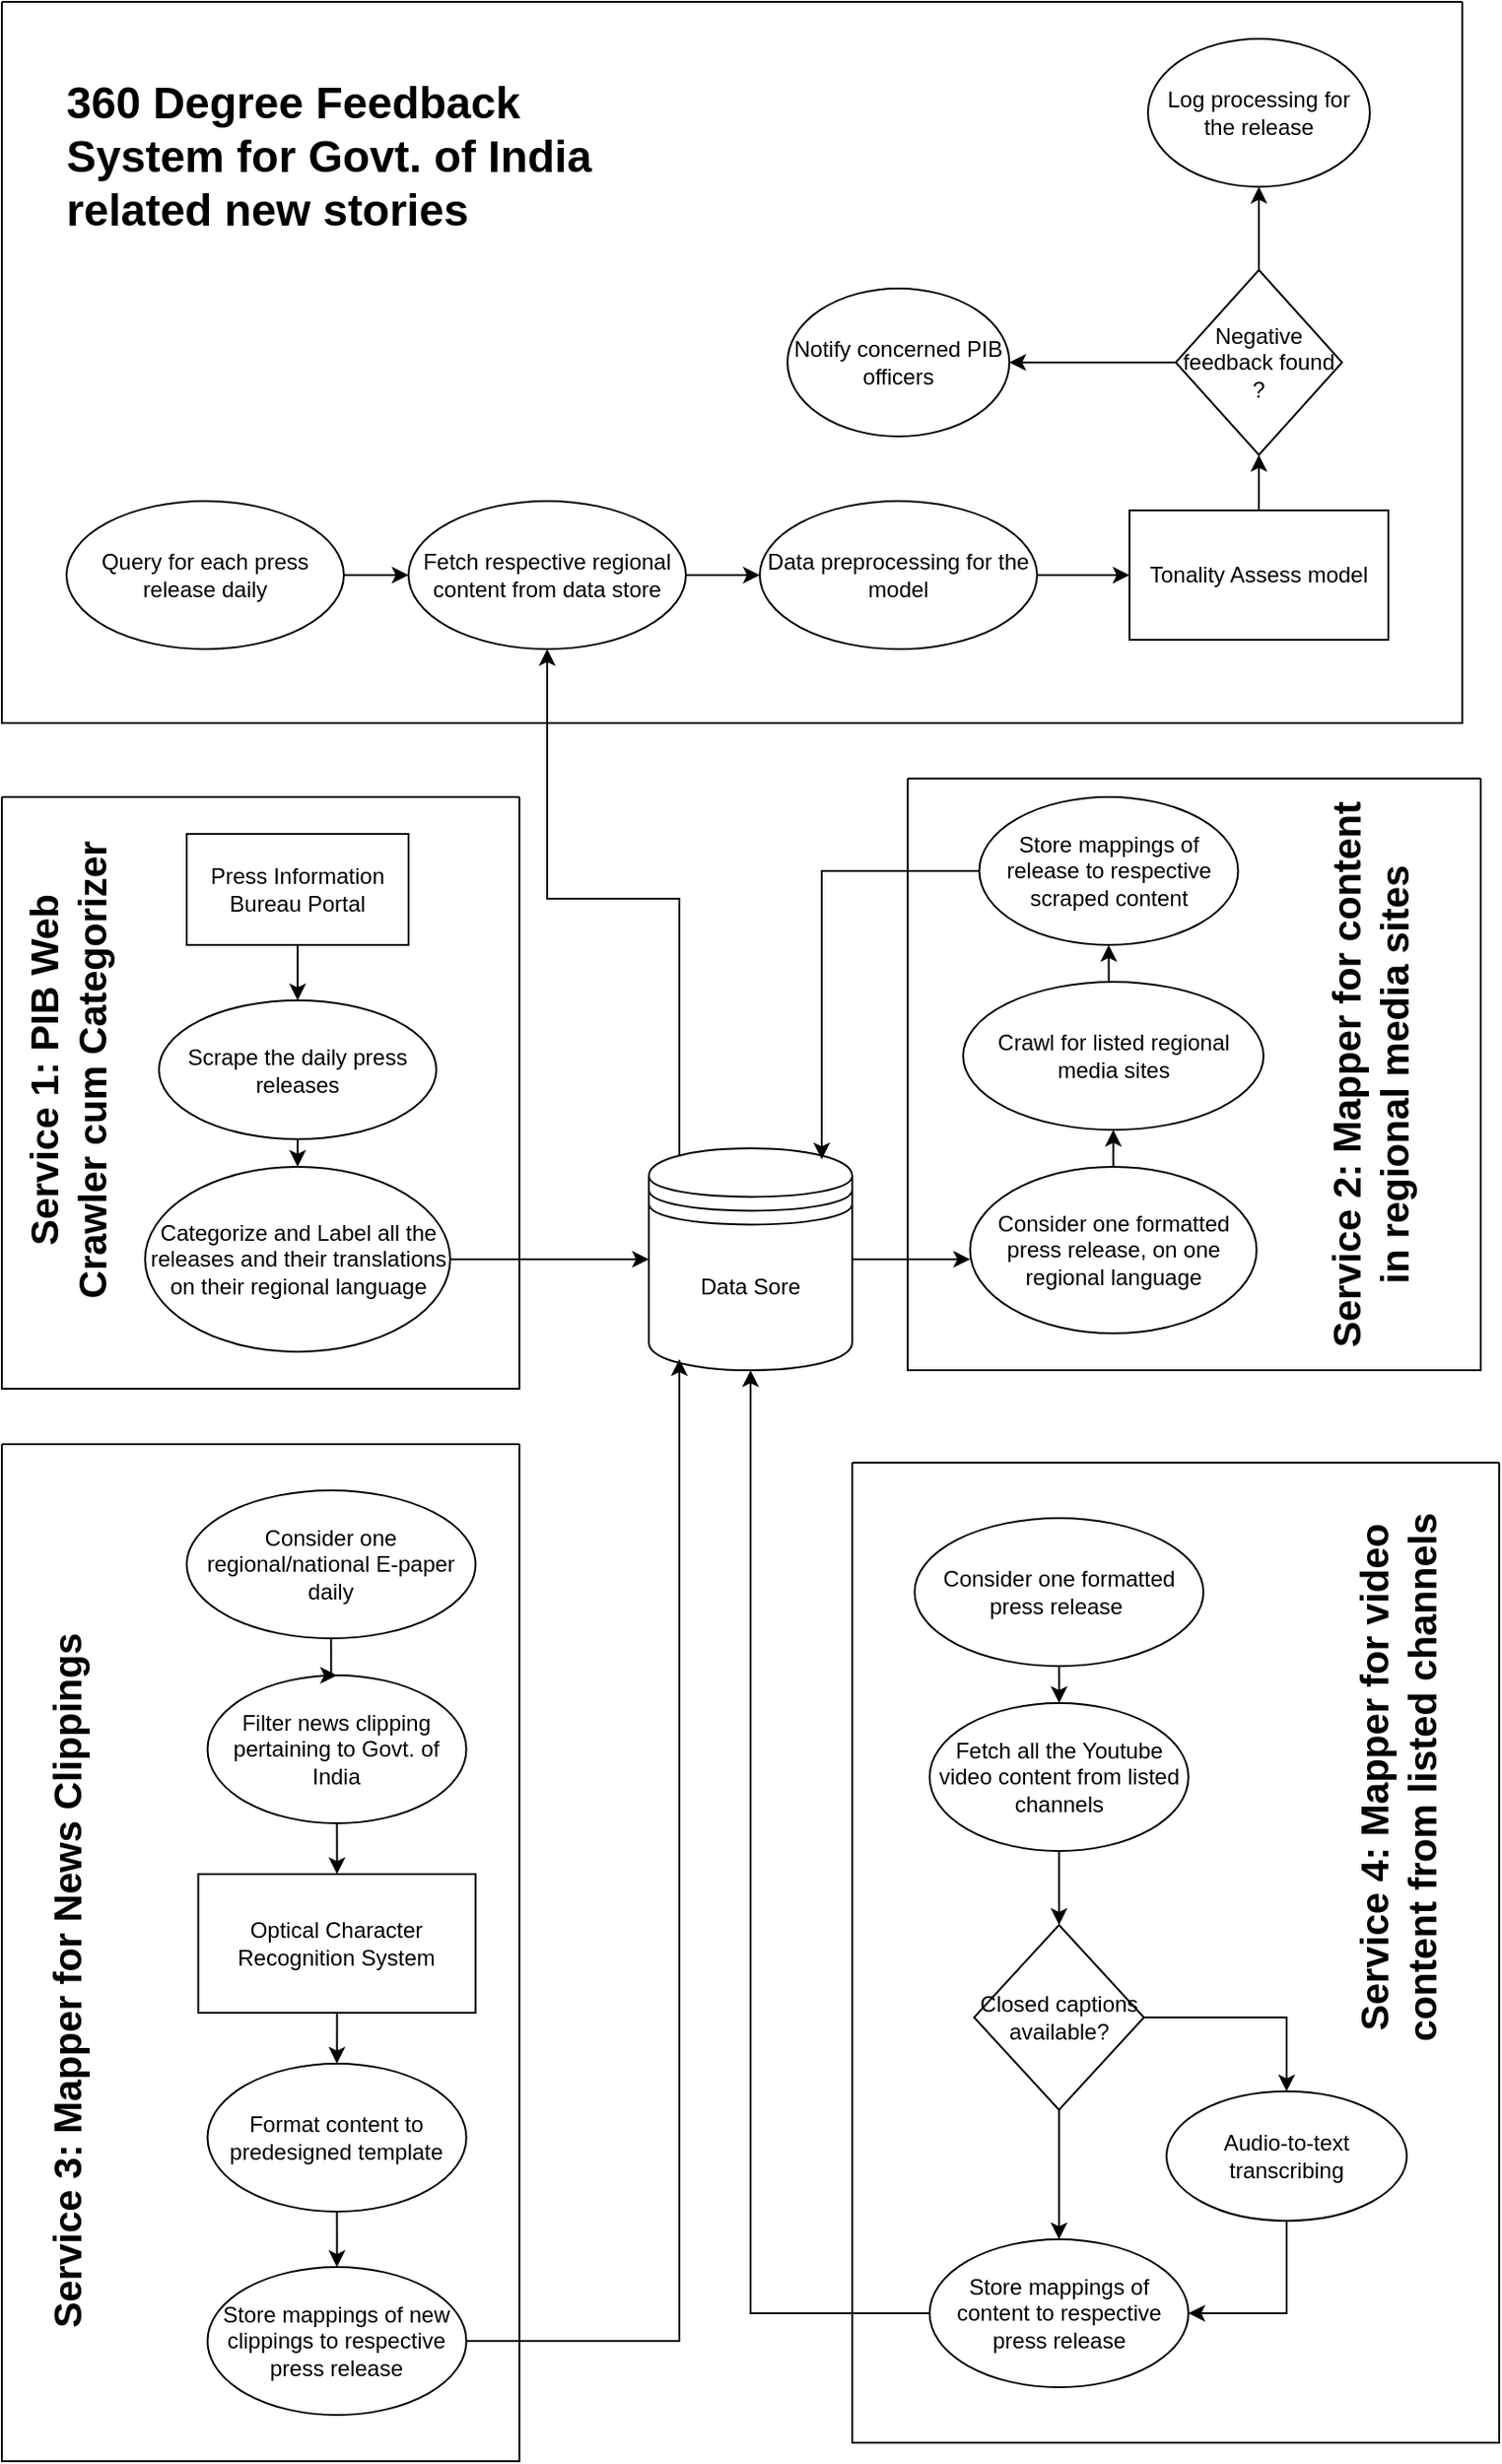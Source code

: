 <mxfile version="21.7.5" type="github">
  <diagram name="Page-1" id="0AYOIU8UFdU1Bn_cYIXu">
    <mxGraphModel dx="2333" dy="1287" grid="1" gridSize="10" guides="1" tooltips="1" connect="1" arrows="1" fold="1" page="1" pageScale="1" pageWidth="850" pageHeight="1100" math="0" shadow="0">
      <root>
        <mxCell id="0" />
        <mxCell id="1" parent="0" />
        <mxCell id="JGWyUceezzUZhylvgXF7-23" style="edgeStyle=orthogonalEdgeStyle;rounded=0;orthogonalLoop=1;jettySize=auto;html=1;entryX=0;entryY=0.556;entryDx=0;entryDy=0;entryPerimeter=0;" edge="1" parent="1" source="JGWyUceezzUZhylvgXF7-17" target="JGWyUceezzUZhylvgXF7-22">
          <mxGeometry relative="1" as="geometry" />
        </mxCell>
        <mxCell id="JGWyUceezzUZhylvgXF7-91" style="edgeStyle=orthogonalEdgeStyle;rounded=0;orthogonalLoop=1;jettySize=auto;html=1;exitX=0.15;exitY=0.05;exitDx=0;exitDy=0;exitPerimeter=0;entryX=0.5;entryY=1;entryDx=0;entryDy=0;" edge="1" parent="1" source="JGWyUceezzUZhylvgXF7-17" target="JGWyUceezzUZhylvgXF7-86">
          <mxGeometry relative="1" as="geometry" />
        </mxCell>
        <mxCell id="JGWyUceezzUZhylvgXF7-17" value="" style="shape=datastore;whiteSpace=wrap;html=1;" vertex="1" parent="1">
          <mxGeometry x="590" y="810" width="110" height="120" as="geometry" />
        </mxCell>
        <mxCell id="JGWyUceezzUZhylvgXF7-18" value="" style="swimlane;startSize=0;" vertex="1" parent="1">
          <mxGeometry x="240" y="620" width="280" height="320" as="geometry" />
        </mxCell>
        <mxCell id="JGWyUceezzUZhylvgXF7-26" value="" style="edgeStyle=orthogonalEdgeStyle;rounded=0;orthogonalLoop=1;jettySize=auto;html=1;" edge="1" parent="JGWyUceezzUZhylvgXF7-18" source="JGWyUceezzUZhylvgXF7-1" target="JGWyUceezzUZhylvgXF7-2">
          <mxGeometry relative="1" as="geometry" />
        </mxCell>
        <mxCell id="JGWyUceezzUZhylvgXF7-1" value="Press Information Bureau Portal" style="rounded=0;whiteSpace=wrap;html=1;" vertex="1" parent="JGWyUceezzUZhylvgXF7-18">
          <mxGeometry x="100" y="20" width="120" height="60" as="geometry" />
        </mxCell>
        <mxCell id="JGWyUceezzUZhylvgXF7-27" style="edgeStyle=orthogonalEdgeStyle;rounded=0;orthogonalLoop=1;jettySize=auto;html=1;exitX=0.5;exitY=1;exitDx=0;exitDy=0;entryX=0.5;entryY=0;entryDx=0;entryDy=0;" edge="1" parent="JGWyUceezzUZhylvgXF7-18" source="JGWyUceezzUZhylvgXF7-2" target="JGWyUceezzUZhylvgXF7-3">
          <mxGeometry relative="1" as="geometry" />
        </mxCell>
        <mxCell id="JGWyUceezzUZhylvgXF7-2" value="Scrape the daily press releases" style="ellipse;whiteSpace=wrap;html=1;" vertex="1" parent="JGWyUceezzUZhylvgXF7-18">
          <mxGeometry x="85" y="110" width="150" height="75" as="geometry" />
        </mxCell>
        <mxCell id="JGWyUceezzUZhylvgXF7-3" value="Categorize and Label all the releases and their translations on their regional language" style="ellipse;whiteSpace=wrap;html=1;" vertex="1" parent="JGWyUceezzUZhylvgXF7-18">
          <mxGeometry x="77.5" y="200" width="165" height="100" as="geometry" />
        </mxCell>
        <mxCell id="JGWyUceezzUZhylvgXF7-105" value="Service 1: PIB Web Crawler cum Categorizer" style="text;html=1;strokeColor=none;fillColor=none;align=center;verticalAlign=middle;whiteSpace=wrap;rounded=0;direction=east;rotation=-90;fontStyle=1;fontSize=21;" vertex="1" parent="JGWyUceezzUZhylvgXF7-18">
          <mxGeometry x="-100" y="132.5" width="270" height="30" as="geometry" />
        </mxCell>
        <mxCell id="JGWyUceezzUZhylvgXF7-20" value="" style="swimlane;startSize=0;" vertex="1" parent="1">
          <mxGeometry x="730" y="610" width="310" height="320" as="geometry" />
        </mxCell>
        <mxCell id="JGWyUceezzUZhylvgXF7-31" style="edgeStyle=orthogonalEdgeStyle;rounded=0;orthogonalLoop=1;jettySize=auto;html=1;exitX=0.5;exitY=0;exitDx=0;exitDy=0;entryX=0.5;entryY=1;entryDx=0;entryDy=0;" edge="1" parent="JGWyUceezzUZhylvgXF7-20" source="JGWyUceezzUZhylvgXF7-10" target="JGWyUceezzUZhylvgXF7-24">
          <mxGeometry relative="1" as="geometry" />
        </mxCell>
        <mxCell id="JGWyUceezzUZhylvgXF7-10" value="Crawl for listed regional media sites" style="ellipse;whiteSpace=wrap;html=1;" vertex="1" parent="JGWyUceezzUZhylvgXF7-20">
          <mxGeometry x="30" y="110" width="162.5" height="80" as="geometry" />
        </mxCell>
        <mxCell id="JGWyUceezzUZhylvgXF7-29" style="edgeStyle=orthogonalEdgeStyle;rounded=0;orthogonalLoop=1;jettySize=auto;html=1;exitX=0.5;exitY=0;exitDx=0;exitDy=0;entryX=0.5;entryY=1;entryDx=0;entryDy=0;" edge="1" parent="JGWyUceezzUZhylvgXF7-20" source="JGWyUceezzUZhylvgXF7-22" target="JGWyUceezzUZhylvgXF7-10">
          <mxGeometry relative="1" as="geometry" />
        </mxCell>
        <mxCell id="JGWyUceezzUZhylvgXF7-22" value="Consider one formatted press release, on one regional language" style="ellipse;whiteSpace=wrap;html=1;" vertex="1" parent="JGWyUceezzUZhylvgXF7-20">
          <mxGeometry x="33.75" y="210" width="155" height="90" as="geometry" />
        </mxCell>
        <mxCell id="JGWyUceezzUZhylvgXF7-24" value="Store mappings of release to respective scraped content" style="ellipse;whiteSpace=wrap;html=1;" vertex="1" parent="JGWyUceezzUZhylvgXF7-20">
          <mxGeometry x="38.75" y="10" width="140" height="80" as="geometry" />
        </mxCell>
        <mxCell id="JGWyUceezzUZhylvgXF7-107" value="Service 2: Mapper for content in regional media sites&lt;br&gt;" style="text;html=1;strokeColor=none;fillColor=none;align=center;verticalAlign=middle;whiteSpace=wrap;rounded=0;direction=east;rotation=-90;fontStyle=1;fontSize=21;" vertex="1" parent="JGWyUceezzUZhylvgXF7-20">
          <mxGeometry x="100" y="145" width="300" height="30" as="geometry" />
        </mxCell>
        <mxCell id="JGWyUceezzUZhylvgXF7-21" style="edgeStyle=orthogonalEdgeStyle;rounded=0;orthogonalLoop=1;jettySize=auto;html=1;entryX=0;entryY=0.5;entryDx=0;entryDy=0;" edge="1" parent="1" source="JGWyUceezzUZhylvgXF7-3" target="JGWyUceezzUZhylvgXF7-17">
          <mxGeometry relative="1" as="geometry" />
        </mxCell>
        <mxCell id="JGWyUceezzUZhylvgXF7-38" value="" style="swimlane;startSize=0;" vertex="1" parent="1">
          <mxGeometry x="240" y="970" width="280" height="550" as="geometry" />
        </mxCell>
        <mxCell id="JGWyUceezzUZhylvgXF7-54" value="" style="edgeStyle=orthogonalEdgeStyle;rounded=0;orthogonalLoop=1;jettySize=auto;html=1;" edge="1" parent="JGWyUceezzUZhylvgXF7-38" source="JGWyUceezzUZhylvgXF7-40" target="JGWyUceezzUZhylvgXF7-44">
          <mxGeometry relative="1" as="geometry" />
        </mxCell>
        <mxCell id="JGWyUceezzUZhylvgXF7-40" value="Filter news clipping pertaining to Govt. of India" style="ellipse;whiteSpace=wrap;html=1;" vertex="1" parent="JGWyUceezzUZhylvgXF7-38">
          <mxGeometry x="111.25" y="125" width="140" height="80" as="geometry" />
        </mxCell>
        <mxCell id="JGWyUceezzUZhylvgXF7-53" value="" style="edgeStyle=orthogonalEdgeStyle;rounded=0;orthogonalLoop=1;jettySize=auto;html=1;" edge="1" parent="JGWyUceezzUZhylvgXF7-38" source="JGWyUceezzUZhylvgXF7-43" target="JGWyUceezzUZhylvgXF7-40">
          <mxGeometry relative="1" as="geometry" />
        </mxCell>
        <mxCell id="JGWyUceezzUZhylvgXF7-43" value="Consider one regional/national E-paper daily" style="ellipse;whiteSpace=wrap;html=1;" vertex="1" parent="JGWyUceezzUZhylvgXF7-38">
          <mxGeometry x="100" y="25" width="156.25" height="80" as="geometry" />
        </mxCell>
        <mxCell id="JGWyUceezzUZhylvgXF7-55" value="" style="edgeStyle=orthogonalEdgeStyle;rounded=0;orthogonalLoop=1;jettySize=auto;html=1;" edge="1" parent="JGWyUceezzUZhylvgXF7-38" source="JGWyUceezzUZhylvgXF7-44" target="JGWyUceezzUZhylvgXF7-45">
          <mxGeometry relative="1" as="geometry" />
        </mxCell>
        <mxCell id="JGWyUceezzUZhylvgXF7-44" value="Optical Character Recognition System" style="rounded=0;whiteSpace=wrap;html=1;" vertex="1" parent="JGWyUceezzUZhylvgXF7-38">
          <mxGeometry x="106.25" y="232.5" width="150" height="75" as="geometry" />
        </mxCell>
        <mxCell id="JGWyUceezzUZhylvgXF7-56" value="" style="edgeStyle=orthogonalEdgeStyle;rounded=0;orthogonalLoop=1;jettySize=auto;html=1;" edge="1" parent="JGWyUceezzUZhylvgXF7-38" source="JGWyUceezzUZhylvgXF7-45" target="JGWyUceezzUZhylvgXF7-51">
          <mxGeometry relative="1" as="geometry" />
        </mxCell>
        <mxCell id="JGWyUceezzUZhylvgXF7-45" value="Format content to predesigned template" style="ellipse;whiteSpace=wrap;html=1;" vertex="1" parent="JGWyUceezzUZhylvgXF7-38">
          <mxGeometry x="111.25" y="335" width="140" height="80" as="geometry" />
        </mxCell>
        <mxCell id="JGWyUceezzUZhylvgXF7-51" value="Store mappings of new clippings to respective press release" style="ellipse;whiteSpace=wrap;html=1;" vertex="1" parent="JGWyUceezzUZhylvgXF7-38">
          <mxGeometry x="111.25" y="445" width="140" height="80" as="geometry" />
        </mxCell>
        <mxCell id="JGWyUceezzUZhylvgXF7-106" value="Service 3: Mapper for News Clippings" style="text;html=1;strokeColor=none;fillColor=none;align=center;verticalAlign=middle;whiteSpace=wrap;rounded=0;direction=east;rotation=-90;fontStyle=1;fontSize=21;" vertex="1" parent="JGWyUceezzUZhylvgXF7-38">
          <mxGeometry x="-210" y="275" width="490" height="30" as="geometry" />
        </mxCell>
        <mxCell id="JGWyUceezzUZhylvgXF7-57" style="edgeStyle=orthogonalEdgeStyle;rounded=0;orthogonalLoop=1;jettySize=auto;html=1;exitX=1;exitY=0.5;exitDx=0;exitDy=0;entryX=0.15;entryY=0.95;entryDx=0;entryDy=0;entryPerimeter=0;" edge="1" parent="1" source="JGWyUceezzUZhylvgXF7-51" target="JGWyUceezzUZhylvgXF7-17">
          <mxGeometry relative="1" as="geometry" />
        </mxCell>
        <mxCell id="JGWyUceezzUZhylvgXF7-58" value="" style="swimlane;startSize=0;" vertex="1" parent="1">
          <mxGeometry x="700" y="980" width="350" height="530" as="geometry">
            <mxRectangle x="670" y="980" width="50" height="40" as="alternateBounds" />
          </mxGeometry>
        </mxCell>
        <mxCell id="JGWyUceezzUZhylvgXF7-108" style="edgeStyle=orthogonalEdgeStyle;rounded=0;orthogonalLoop=1;jettySize=auto;html=1;exitX=0.5;exitY=1;exitDx=0;exitDy=0;entryX=0.5;entryY=0;entryDx=0;entryDy=0;" edge="1" parent="JGWyUceezzUZhylvgXF7-58" source="JGWyUceezzUZhylvgXF7-60" target="JGWyUceezzUZhylvgXF7-71">
          <mxGeometry relative="1" as="geometry" />
        </mxCell>
        <mxCell id="JGWyUceezzUZhylvgXF7-60" value="Fetch all the Youtube video content from listed channels" style="ellipse;whiteSpace=wrap;html=1;" vertex="1" parent="JGWyUceezzUZhylvgXF7-58">
          <mxGeometry x="41.88" y="130" width="140" height="80" as="geometry" />
        </mxCell>
        <mxCell id="JGWyUceezzUZhylvgXF7-61" value="" style="edgeStyle=orthogonalEdgeStyle;rounded=0;orthogonalLoop=1;jettySize=auto;html=1;" edge="1" parent="JGWyUceezzUZhylvgXF7-58" source="JGWyUceezzUZhylvgXF7-62" target="JGWyUceezzUZhylvgXF7-60">
          <mxGeometry relative="1" as="geometry" />
        </mxCell>
        <mxCell id="JGWyUceezzUZhylvgXF7-62" value="Consider one formatted press release&amp;nbsp;" style="ellipse;whiteSpace=wrap;html=1;" vertex="1" parent="JGWyUceezzUZhylvgXF7-58">
          <mxGeometry x="33.75" y="30" width="156.25" height="80" as="geometry" />
        </mxCell>
        <mxCell id="JGWyUceezzUZhylvgXF7-67" value="Store mappings of content to respective press release" style="ellipse;whiteSpace=wrap;html=1;" vertex="1" parent="JGWyUceezzUZhylvgXF7-58">
          <mxGeometry x="41.88" y="420" width="140" height="80" as="geometry" />
        </mxCell>
        <mxCell id="JGWyUceezzUZhylvgXF7-73" style="edgeStyle=orthogonalEdgeStyle;rounded=0;orthogonalLoop=1;jettySize=auto;html=1;exitX=0.5;exitY=1;exitDx=0;exitDy=0;entryX=0.5;entryY=0;entryDx=0;entryDy=0;" edge="1" parent="JGWyUceezzUZhylvgXF7-58" source="JGWyUceezzUZhylvgXF7-71" target="JGWyUceezzUZhylvgXF7-67">
          <mxGeometry relative="1" as="geometry" />
        </mxCell>
        <mxCell id="JGWyUceezzUZhylvgXF7-74" style="edgeStyle=orthogonalEdgeStyle;rounded=0;orthogonalLoop=1;jettySize=auto;html=1;exitX=1;exitY=0.5;exitDx=0;exitDy=0;entryX=0.5;entryY=0;entryDx=0;entryDy=0;" edge="1" parent="JGWyUceezzUZhylvgXF7-58" source="JGWyUceezzUZhylvgXF7-71" target="JGWyUceezzUZhylvgXF7-72">
          <mxGeometry relative="1" as="geometry" />
        </mxCell>
        <mxCell id="JGWyUceezzUZhylvgXF7-71" value="Closed captions available?" style="rhombus;whiteSpace=wrap;html=1;" vertex="1" parent="JGWyUceezzUZhylvgXF7-58">
          <mxGeometry x="65.94" y="250" width="91.87" height="100" as="geometry" />
        </mxCell>
        <mxCell id="JGWyUceezzUZhylvgXF7-75" style="edgeStyle=orthogonalEdgeStyle;rounded=0;orthogonalLoop=1;jettySize=auto;html=1;exitX=0.5;exitY=1;exitDx=0;exitDy=0;entryX=1;entryY=0.5;entryDx=0;entryDy=0;" edge="1" parent="JGWyUceezzUZhylvgXF7-58" source="JGWyUceezzUZhylvgXF7-72" target="JGWyUceezzUZhylvgXF7-67">
          <mxGeometry relative="1" as="geometry" />
        </mxCell>
        <mxCell id="JGWyUceezzUZhylvgXF7-72" value="Audio-to-text transcribing" style="ellipse;whiteSpace=wrap;html=1;" vertex="1" parent="JGWyUceezzUZhylvgXF7-58">
          <mxGeometry x="170" y="340" width="130" height="70" as="geometry" />
        </mxCell>
        <mxCell id="JGWyUceezzUZhylvgXF7-109" value="Service 4: Mapper for video content from listed channels" style="text;html=1;strokeColor=none;fillColor=none;align=center;verticalAlign=middle;whiteSpace=wrap;rounded=0;direction=east;rotation=-90;fontStyle=1;fontSize=21;" vertex="1" parent="JGWyUceezzUZhylvgXF7-58">
          <mxGeometry x="140" y="155" width="310" height="30" as="geometry" />
        </mxCell>
        <mxCell id="JGWyUceezzUZhylvgXF7-76" style="edgeStyle=orthogonalEdgeStyle;rounded=0;orthogonalLoop=1;jettySize=auto;html=1;entryX=0.5;entryY=1;entryDx=0;entryDy=0;" edge="1" parent="1" source="JGWyUceezzUZhylvgXF7-67" target="JGWyUceezzUZhylvgXF7-17">
          <mxGeometry relative="1" as="geometry" />
        </mxCell>
        <mxCell id="JGWyUceezzUZhylvgXF7-77" style="edgeStyle=orthogonalEdgeStyle;rounded=0;orthogonalLoop=1;jettySize=auto;html=1;exitX=0;exitY=0.5;exitDx=0;exitDy=0;entryX=0.85;entryY=0.05;entryDx=0;entryDy=0;entryPerimeter=0;" edge="1" parent="1" source="JGWyUceezzUZhylvgXF7-24" target="JGWyUceezzUZhylvgXF7-17">
          <mxGeometry relative="1" as="geometry" />
        </mxCell>
        <mxCell id="JGWyUceezzUZhylvgXF7-78" value="" style="swimlane;startSize=0;" vertex="1" parent="1">
          <mxGeometry x="240" y="190" width="790" height="390" as="geometry" />
        </mxCell>
        <mxCell id="JGWyUceezzUZhylvgXF7-100" value="" style="edgeStyle=orthogonalEdgeStyle;rounded=0;orthogonalLoop=1;jettySize=auto;html=1;" edge="1" parent="JGWyUceezzUZhylvgXF7-78" source="JGWyUceezzUZhylvgXF7-80" target="JGWyUceezzUZhylvgXF7-93">
          <mxGeometry relative="1" as="geometry" />
        </mxCell>
        <mxCell id="JGWyUceezzUZhylvgXF7-80" value="Tonality Assess model" style="rounded=0;whiteSpace=wrap;html=1;" vertex="1" parent="JGWyUceezzUZhylvgXF7-78">
          <mxGeometry x="610" y="275" width="140" height="70" as="geometry" />
        </mxCell>
        <mxCell id="JGWyUceezzUZhylvgXF7-96" style="edgeStyle=orthogonalEdgeStyle;rounded=0;orthogonalLoop=1;jettySize=auto;html=1;exitX=1;exitY=0.5;exitDx=0;exitDy=0;entryX=0;entryY=0.5;entryDx=0;entryDy=0;" edge="1" parent="JGWyUceezzUZhylvgXF7-78" source="JGWyUceezzUZhylvgXF7-85" target="JGWyUceezzUZhylvgXF7-86">
          <mxGeometry relative="1" as="geometry" />
        </mxCell>
        <mxCell id="JGWyUceezzUZhylvgXF7-85" value="Query for each press release daily" style="ellipse;whiteSpace=wrap;html=1;" vertex="1" parent="JGWyUceezzUZhylvgXF7-78">
          <mxGeometry x="35" y="270" width="150" height="80" as="geometry" />
        </mxCell>
        <mxCell id="JGWyUceezzUZhylvgXF7-97" style="edgeStyle=orthogonalEdgeStyle;rounded=0;orthogonalLoop=1;jettySize=auto;html=1;exitX=1;exitY=0.5;exitDx=0;exitDy=0;entryX=0;entryY=0.5;entryDx=0;entryDy=0;" edge="1" parent="JGWyUceezzUZhylvgXF7-78" source="JGWyUceezzUZhylvgXF7-86" target="JGWyUceezzUZhylvgXF7-92">
          <mxGeometry relative="1" as="geometry" />
        </mxCell>
        <mxCell id="JGWyUceezzUZhylvgXF7-86" value="Fetch respective regional content from data store" style="ellipse;whiteSpace=wrap;html=1;" vertex="1" parent="JGWyUceezzUZhylvgXF7-78">
          <mxGeometry x="220" y="270" width="150" height="80" as="geometry" />
        </mxCell>
        <mxCell id="JGWyUceezzUZhylvgXF7-99" value="" style="edgeStyle=orthogonalEdgeStyle;rounded=0;orthogonalLoop=1;jettySize=auto;html=1;" edge="1" parent="JGWyUceezzUZhylvgXF7-78" source="JGWyUceezzUZhylvgXF7-92" target="JGWyUceezzUZhylvgXF7-80">
          <mxGeometry relative="1" as="geometry" />
        </mxCell>
        <mxCell id="JGWyUceezzUZhylvgXF7-92" value="Data preprocessing for the model" style="ellipse;whiteSpace=wrap;html=1;" vertex="1" parent="JGWyUceezzUZhylvgXF7-78">
          <mxGeometry x="410" y="270" width="150" height="80" as="geometry" />
        </mxCell>
        <mxCell id="JGWyUceezzUZhylvgXF7-101" value="" style="edgeStyle=orthogonalEdgeStyle;rounded=0;orthogonalLoop=1;jettySize=auto;html=1;" edge="1" parent="JGWyUceezzUZhylvgXF7-78" source="JGWyUceezzUZhylvgXF7-93" target="JGWyUceezzUZhylvgXF7-94">
          <mxGeometry relative="1" as="geometry" />
        </mxCell>
        <mxCell id="JGWyUceezzUZhylvgXF7-102" style="edgeStyle=orthogonalEdgeStyle;rounded=0;orthogonalLoop=1;jettySize=auto;html=1;exitX=0;exitY=0.5;exitDx=0;exitDy=0;entryX=1;entryY=0.5;entryDx=0;entryDy=0;" edge="1" parent="JGWyUceezzUZhylvgXF7-78" source="JGWyUceezzUZhylvgXF7-93" target="JGWyUceezzUZhylvgXF7-95">
          <mxGeometry relative="1" as="geometry" />
        </mxCell>
        <mxCell id="JGWyUceezzUZhylvgXF7-93" value="Negative feedback found ?" style="rhombus;whiteSpace=wrap;html=1;" vertex="1" parent="JGWyUceezzUZhylvgXF7-78">
          <mxGeometry x="635" y="145" width="90" height="100" as="geometry" />
        </mxCell>
        <mxCell id="JGWyUceezzUZhylvgXF7-94" value="Log processing for the release" style="ellipse;whiteSpace=wrap;html=1;" vertex="1" parent="JGWyUceezzUZhylvgXF7-78">
          <mxGeometry x="620" y="20" width="120" height="80" as="geometry" />
        </mxCell>
        <mxCell id="JGWyUceezzUZhylvgXF7-95" value="Notify concerned PIB officers" style="ellipse;whiteSpace=wrap;html=1;" vertex="1" parent="JGWyUceezzUZhylvgXF7-78">
          <mxGeometry x="425" y="155" width="120" height="80" as="geometry" />
        </mxCell>
        <mxCell id="JGWyUceezzUZhylvgXF7-110" value="&lt;h1&gt;360 Degree Feedback System for Govt. of India related new stories&lt;/h1&gt;&lt;div&gt;&lt;br&gt;&lt;/div&gt;" style="text;html=1;strokeColor=none;fillColor=none;spacing=5;spacingTop=-20;whiteSpace=wrap;overflow=hidden;rounded=0;" vertex="1" parent="JGWyUceezzUZhylvgXF7-78">
          <mxGeometry x="30" y="35" width="330" height="175" as="geometry" />
        </mxCell>
        <mxCell id="JGWyUceezzUZhylvgXF7-104" value="Data Sore" style="text;html=1;strokeColor=none;fillColor=none;align=center;verticalAlign=middle;whiteSpace=wrap;rounded=0;" vertex="1" parent="1">
          <mxGeometry x="615" y="870" width="60" height="30" as="geometry" />
        </mxCell>
      </root>
    </mxGraphModel>
  </diagram>
</mxfile>
